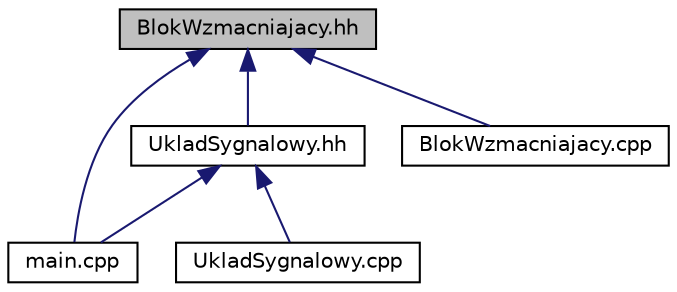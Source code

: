 digraph G
{
  edge [fontname="Helvetica",fontsize="10",labelfontname="Helvetica",labelfontsize="10"];
  node [fontname="Helvetica",fontsize="10",shape=record];
  Node1 [label="BlokWzmacniajacy.hh",height=0.2,width=0.4,color="black", fillcolor="grey75", style="filled" fontcolor="black"];
  Node1 -> Node2 [dir="back",color="midnightblue",fontsize="10",style="solid",fontname="Helvetica"];
  Node2 [label="UkladSygnalowy.hh",height=0.2,width=0.4,color="black", fillcolor="white", style="filled",URL="$_uklad_sygnalowy_8hh.html",tooltip="Plik zawierający definicję klasy UkladSygnalowy."];
  Node2 -> Node3 [dir="back",color="midnightblue",fontsize="10",style="solid",fontname="Helvetica"];
  Node3 [label="main.cpp",height=0.2,width=0.4,color="black", fillcolor="white", style="filled",URL="$main_8cpp.html",tooltip="Plik główny programu."];
  Node2 -> Node4 [dir="back",color="midnightblue",fontsize="10",style="solid",fontname="Helvetica"];
  Node4 [label="UkladSygnalowy.cpp",height=0.2,width=0.4,color="black", fillcolor="white", style="filled",URL="$_uklad_sygnalowy_8cpp.html",tooltip="Plik zawierający implementacje wybranych metod klasy UkladSygnalowy."];
  Node1 -> Node5 [dir="back",color="midnightblue",fontsize="10",style="solid",fontname="Helvetica"];
  Node5 [label="BlokWzmacniajacy.cpp",height=0.2,width=0.4,color="black", fillcolor="white", style="filled",URL="$_blok_wzmacniajacy_8cpp.html",tooltip="Plik zawierający definicję wybranych metod z klasy BlokWzmacniajacy."];
  Node1 -> Node3 [dir="back",color="midnightblue",fontsize="10",style="solid",fontname="Helvetica"];
}
